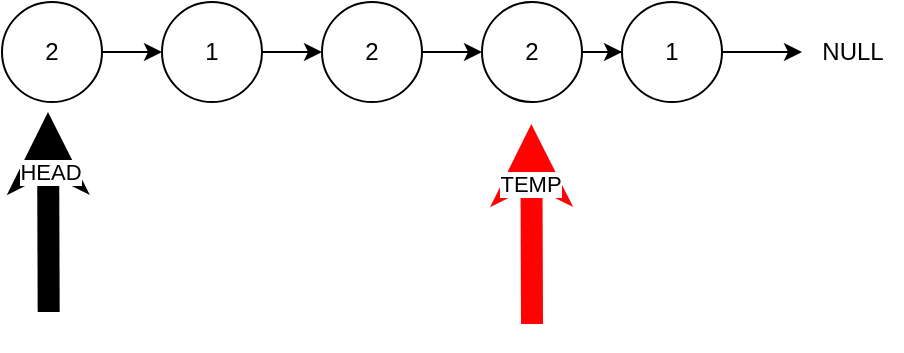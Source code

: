 <mxfile version="13.7.9" type="device"><diagram id="JPSx7Y4_Qj-tPSwu2sH8" name="Page-1"><mxGraphModel dx="681" dy="677" grid="0" gridSize="10" guides="1" tooltips="1" connect="1" arrows="1" fold="1" page="1" pageScale="1" pageWidth="827" pageHeight="1169" math="0" shadow="0"><root><mxCell id="0"/><mxCell id="1" parent="0"/><mxCell id="sjVGZK_VOGGDVZyP9J_N-3" value="" style="edgeStyle=orthogonalEdgeStyle;rounded=0;orthogonalLoop=1;jettySize=auto;html=1;" parent="1" source="sjVGZK_VOGGDVZyP9J_N-1" target="sjVGZK_VOGGDVZyP9J_N-2" edge="1"><mxGeometry relative="1" as="geometry"/></mxCell><mxCell id="sjVGZK_VOGGDVZyP9J_N-1" value="2" style="ellipse;whiteSpace=wrap;html=1;aspect=fixed;" parent="1" vertex="1"><mxGeometry x="40" y="60" width="50" height="50" as="geometry"/></mxCell><mxCell id="sjVGZK_VOGGDVZyP9J_N-15" value="" style="edgeStyle=orthogonalEdgeStyle;rounded=0;orthogonalLoop=1;jettySize=auto;html=1;strokeWidth=1;" parent="1" source="sjVGZK_VOGGDVZyP9J_N-2" target="sjVGZK_VOGGDVZyP9J_N-4" edge="1"><mxGeometry relative="1" as="geometry"/></mxCell><mxCell id="sjVGZK_VOGGDVZyP9J_N-2" value="1" style="ellipse;whiteSpace=wrap;html=1;aspect=fixed;" parent="1" vertex="1"><mxGeometry x="120" y="60" width="50" height="50" as="geometry"/></mxCell><mxCell id="sjVGZK_VOGGDVZyP9J_N-19" value="" style="edgeStyle=orthogonalEdgeStyle;rounded=0;orthogonalLoop=1;jettySize=auto;html=1;strokeWidth=1;" parent="1" source="sjVGZK_VOGGDVZyP9J_N-4" target="sjVGZK_VOGGDVZyP9J_N-18" edge="1"><mxGeometry relative="1" as="geometry"/></mxCell><mxCell id="sjVGZK_VOGGDVZyP9J_N-4" value="2" style="ellipse;whiteSpace=wrap;html=1;aspect=fixed;" parent="1" vertex="1"><mxGeometry x="200" y="60" width="50" height="50" as="geometry"/></mxCell><mxCell id="sjVGZK_VOGGDVZyP9J_N-22" value="" style="edgeStyle=orthogonalEdgeStyle;rounded=0;orthogonalLoop=1;jettySize=auto;html=1;strokeWidth=1;" parent="1" source="sjVGZK_VOGGDVZyP9J_N-6" target="sjVGZK_VOGGDVZyP9J_N-11" edge="1"><mxGeometry relative="1" as="geometry"/></mxCell><mxCell id="sjVGZK_VOGGDVZyP9J_N-6" value="1" style="ellipse;whiteSpace=wrap;html=1;aspect=fixed;" parent="1" vertex="1"><mxGeometry x="350" y="60" width="50" height="50" as="geometry"/></mxCell><mxCell id="sjVGZK_VOGGDVZyP9J_N-8" value="" style="endArrow=classic;html=1;strokeWidth=11;" parent="1" edge="1"><mxGeometry width="50" height="50" relative="1" as="geometry"><mxPoint x="63.34" y="215" as="sourcePoint"/><mxPoint x="63.0" y="115" as="targetPoint"/></mxGeometry></mxCell><mxCell id="sjVGZK_VOGGDVZyP9J_N-25" value="HEAD" style="edgeLabel;html=1;align=center;verticalAlign=middle;resizable=0;points=[];" parent="sjVGZK_VOGGDVZyP9J_N-8" vertex="1" connectable="0"><mxGeometry x="0.327" y="3" relative="1" as="geometry"><mxPoint x="3.18" y="-3.72" as="offset"/></mxGeometry></mxCell><mxCell id="sjVGZK_VOGGDVZyP9J_N-11" value="NULL" style="text;html=1;align=center;verticalAlign=middle;resizable=0;points=[];autosize=1;" parent="1" vertex="1"><mxGeometry x="440" y="75" width="50" height="20" as="geometry"/></mxCell><mxCell id="sjVGZK_VOGGDVZyP9J_N-21" style="edgeStyle=orthogonalEdgeStyle;rounded=0;orthogonalLoop=1;jettySize=auto;html=1;entryX=0;entryY=0.5;entryDx=0;entryDy=0;strokeWidth=1;" parent="1" source="sjVGZK_VOGGDVZyP9J_N-18" target="sjVGZK_VOGGDVZyP9J_N-6" edge="1"><mxGeometry relative="1" as="geometry"/></mxCell><mxCell id="sjVGZK_VOGGDVZyP9J_N-18" value="2" style="ellipse;whiteSpace=wrap;html=1;aspect=fixed;" parent="1" vertex="1"><mxGeometry x="280" y="60" width="50" height="50" as="geometry"/></mxCell><mxCell id="sjVGZK_VOGGDVZyP9J_N-23" value="" style="endArrow=classic;html=1;strokeWidth=11;strokeColor=#FF0303;" parent="1" edge="1"><mxGeometry width="50" height="50" relative="1" as="geometry"><mxPoint x="305.0" y="221" as="sourcePoint"/><mxPoint x="304.66" y="121" as="targetPoint"/></mxGeometry></mxCell><mxCell id="sjVGZK_VOGGDVZyP9J_N-24" value="TEMP" style="edgeLabel;html=1;align=center;verticalAlign=middle;resizable=0;points=[];" parent="sjVGZK_VOGGDVZyP9J_N-23" vertex="1" connectable="0"><mxGeometry x="0.167" y="5" relative="1" as="geometry"><mxPoint x="3.86" y="-11.73" as="offset"/></mxGeometry></mxCell></root></mxGraphModel></diagram></mxfile>